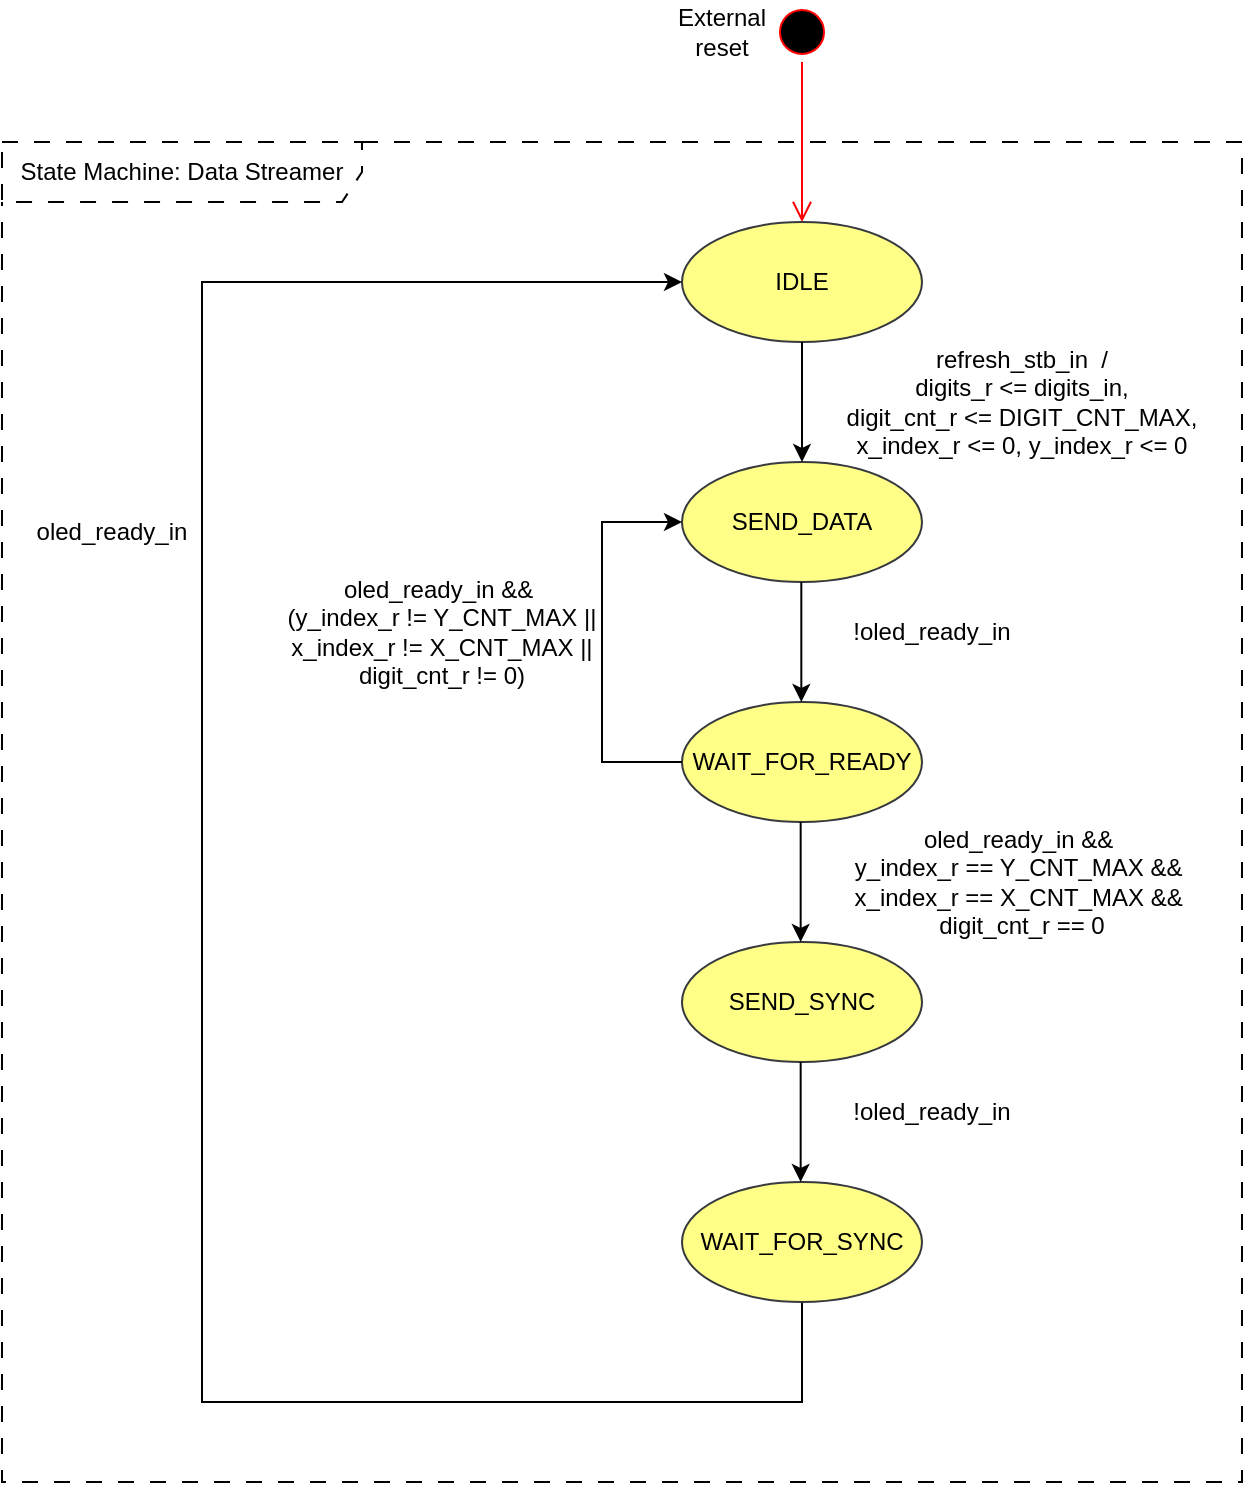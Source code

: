 <mxfile version="24.7.17">
  <diagram name="Page-1" id="fS2TBBuwBfw6XBj3Vpff">
    <mxGraphModel dx="1383" dy="820" grid="1" gridSize="10" guides="1" tooltips="1" connect="1" arrows="1" fold="1" page="1" pageScale="1" pageWidth="1169" pageHeight="827" math="0" shadow="0">
      <root>
        <mxCell id="0" />
        <mxCell id="1" parent="0" />
        <mxCell id="SbbcOOe-M4RnM6OQ8KH8-1" value="" style="ellipse;html=1;shape=startState;fillColor=#000000;strokeColor=#ff0000;" parent="1" vertex="1">
          <mxGeometry x="505" y="20" width="30" height="30" as="geometry" />
        </mxCell>
        <mxCell id="SbbcOOe-M4RnM6OQ8KH8-2" value="" style="edgeStyle=orthogonalEdgeStyle;html=1;verticalAlign=bottom;endArrow=open;endSize=8;strokeColor=#ff0000;rounded=0;" parent="1" source="SbbcOOe-M4RnM6OQ8KH8-1" edge="1">
          <mxGeometry relative="1" as="geometry">
            <mxPoint x="520" y="130" as="targetPoint" />
          </mxGeometry>
        </mxCell>
        <mxCell id="SbbcOOe-M4RnM6OQ8KH8-3" value="SEND_DATA" style="ellipse;whiteSpace=wrap;html=1;fillColor=#ffff88;strokeColor=#36393d;" parent="1" vertex="1">
          <mxGeometry x="460" y="250" width="120" height="60" as="geometry" />
        </mxCell>
        <mxCell id="SbbcOOe-M4RnM6OQ8KH8-4" value="IDLE" style="ellipse;whiteSpace=wrap;html=1;fillColor=#ffff88;strokeColor=#36393d;" parent="1" vertex="1">
          <mxGeometry x="460" y="130" width="120" height="60" as="geometry" />
        </mxCell>
        <mxCell id="SbbcOOe-M4RnM6OQ8KH8-5" value="WAIT_FOR_READY" style="ellipse;whiteSpace=wrap;html=1;fillColor=#ffff88;strokeColor=#36393d;" parent="1" vertex="1">
          <mxGeometry x="460" y="370" width="120" height="60" as="geometry" />
        </mxCell>
        <mxCell id="SbbcOOe-M4RnM6OQ8KH8-6" value="" style="endArrow=classic;html=1;rounded=0;exitX=0.5;exitY=1;exitDx=0;exitDy=0;entryX=0.5;entryY=0;entryDx=0;entryDy=0;" parent="1" source="SbbcOOe-M4RnM6OQ8KH8-4" target="SbbcOOe-M4RnM6OQ8KH8-3" edge="1">
          <mxGeometry width="50" height="50" relative="1" as="geometry">
            <mxPoint x="620" y="300" as="sourcePoint" />
            <mxPoint x="670" y="250" as="targetPoint" />
          </mxGeometry>
        </mxCell>
        <mxCell id="SbbcOOe-M4RnM6OQ8KH8-7" value="" style="endArrow=classic;html=1;rounded=0;exitX=0.5;exitY=1;exitDx=0;exitDy=0;entryX=0.5;entryY=0;entryDx=0;entryDy=0;" parent="1" edge="1">
          <mxGeometry width="50" height="50" relative="1" as="geometry">
            <mxPoint x="519.66" y="310" as="sourcePoint" />
            <mxPoint x="519.66" y="370" as="targetPoint" />
          </mxGeometry>
        </mxCell>
        <mxCell id="SbbcOOe-M4RnM6OQ8KH8-8" value="" style="endArrow=classic;html=1;rounded=0;exitX=0.5;exitY=1;exitDx=0;exitDy=0;entryX=0;entryY=0.5;entryDx=0;entryDy=0;" parent="1" target="SbbcOOe-M4RnM6OQ8KH8-4" edge="1" source="Ow-7XZzLv-gYGJ6s3WRC-1">
          <mxGeometry width="50" height="50" relative="1" as="geometry">
            <mxPoint x="519.66" y="430" as="sourcePoint" />
            <mxPoint x="380" y="160" as="targetPoint" />
            <Array as="points">
              <mxPoint x="520" y="720" />
              <mxPoint x="220" y="720" />
              <mxPoint x="220" y="160" />
            </Array>
          </mxGeometry>
        </mxCell>
        <mxCell id="SbbcOOe-M4RnM6OQ8KH8-9" value="refresh_stb_in&amp;nbsp; / &lt;br&gt;digits_r &amp;lt;= digits_in,&lt;div&gt;&lt;span style=&quot;background-color: initial;&quot;&gt;digit_cnt_r &amp;lt;= DIGIT_CNT_MAX,&lt;/span&gt;&lt;/div&gt;&lt;div&gt;&lt;span style=&quot;background-color: initial;&quot;&gt;x_index_r &amp;lt;= 0,&amp;nbsp;&lt;/span&gt;&lt;span style=&quot;background-color: initial;&quot;&gt;y_index_r &amp;lt;= 0&lt;/span&gt;&lt;/div&gt;" style="text;html=1;align=center;verticalAlign=middle;whiteSpace=wrap;rounded=0;" parent="1" vertex="1">
          <mxGeometry x="520" y="190" width="220" height="60" as="geometry" />
        </mxCell>
        <mxCell id="SbbcOOe-M4RnM6OQ8KH8-10" value="!oled_ready_in" style="text;html=1;align=center;verticalAlign=middle;whiteSpace=wrap;rounded=0;" parent="1" vertex="1">
          <mxGeometry x="520" y="320" width="130" height="30" as="geometry" />
        </mxCell>
        <mxCell id="SbbcOOe-M4RnM6OQ8KH8-11" value="oled_ready_in" style="text;html=1;align=center;verticalAlign=middle;whiteSpace=wrap;rounded=0;" parent="1" vertex="1">
          <mxGeometry x="130" y="260" width="90" height="50" as="geometry" />
        </mxCell>
        <mxCell id="SbbcOOe-M4RnM6OQ8KH8-12" value="State Machine: Data Streamer" style="shape=umlFrame;whiteSpace=wrap;html=1;pointerEvents=0;width=180;height=30;fillColor=none;dashed=1;dashPattern=8 8;" parent="1" vertex="1">
          <mxGeometry x="120" y="90" width="620" height="670" as="geometry" />
        </mxCell>
        <mxCell id="SbbcOOe-M4RnM6OQ8KH8-13" value="External reset" style="text;html=1;align=center;verticalAlign=middle;whiteSpace=wrap;rounded=0;" parent="1" vertex="1">
          <mxGeometry x="450" y="20" width="60" height="30" as="geometry" />
        </mxCell>
        <mxCell id="Ow-7XZzLv-gYGJ6s3WRC-1" value="WAIT_FOR_SYNC" style="ellipse;whiteSpace=wrap;html=1;fillColor=#ffff88;strokeColor=#36393d;" vertex="1" parent="1">
          <mxGeometry x="460" y="610" width="120" height="60" as="geometry" />
        </mxCell>
        <mxCell id="Ow-7XZzLv-gYGJ6s3WRC-2" value="SEND_SYNC" style="ellipse;whiteSpace=wrap;html=1;fillColor=#ffff88;strokeColor=#36393d;" vertex="1" parent="1">
          <mxGeometry x="460" y="490" width="120" height="60" as="geometry" />
        </mxCell>
        <mxCell id="Ow-7XZzLv-gYGJ6s3WRC-3" value="" style="endArrow=classic;html=1;rounded=0;exitX=0.5;exitY=1;exitDx=0;exitDy=0;entryX=0.5;entryY=0;entryDx=0;entryDy=0;" edge="1" parent="1">
          <mxGeometry width="50" height="50" relative="1" as="geometry">
            <mxPoint x="519.33" y="430" as="sourcePoint" />
            <mxPoint x="519.33" y="490" as="targetPoint" />
          </mxGeometry>
        </mxCell>
        <mxCell id="Ow-7XZzLv-gYGJ6s3WRC-4" value="" style="endArrow=classic;html=1;rounded=0;exitX=0.5;exitY=1;exitDx=0;exitDy=0;entryX=0.5;entryY=0;entryDx=0;entryDy=0;" edge="1" parent="1">
          <mxGeometry width="50" height="50" relative="1" as="geometry">
            <mxPoint x="519.33" y="550" as="sourcePoint" />
            <mxPoint x="519.33" y="610" as="targetPoint" />
          </mxGeometry>
        </mxCell>
        <mxCell id="Ow-7XZzLv-gYGJ6s3WRC-5" value="" style="endArrow=classic;html=1;rounded=0;exitX=0;exitY=0.5;exitDx=0;exitDy=0;entryX=0;entryY=0.5;entryDx=0;entryDy=0;" edge="1" parent="1" source="SbbcOOe-M4RnM6OQ8KH8-5" target="SbbcOOe-M4RnM6OQ8KH8-3">
          <mxGeometry width="50" height="50" relative="1" as="geometry">
            <mxPoint x="529.33" y="440" as="sourcePoint" />
            <mxPoint x="529.33" y="500" as="targetPoint" />
            <Array as="points">
              <mxPoint x="420" y="400" />
              <mxPoint x="420" y="280" />
            </Array>
          </mxGeometry>
        </mxCell>
        <mxCell id="Ow-7XZzLv-gYGJ6s3WRC-6" value="oled_ready_in &amp;amp;&amp;amp;&amp;nbsp;&lt;div&gt;y_index_r == Y_CNT_MAX &amp;amp;&amp;amp;&amp;nbsp;&lt;/div&gt;&lt;div&gt;x_index_r == X_CNT_MAX &amp;amp;&amp;amp;&amp;nbsp;&lt;/div&gt;&lt;div&gt;digit_cnt_r == 0&lt;/div&gt;" style="text;html=1;align=center;verticalAlign=middle;whiteSpace=wrap;rounded=0;" vertex="1" parent="1">
          <mxGeometry x="520" y="430" width="220" height="60" as="geometry" />
        </mxCell>
        <mxCell id="Ow-7XZzLv-gYGJ6s3WRC-7" value="!oled_ready_in" style="text;html=1;align=center;verticalAlign=middle;whiteSpace=wrap;rounded=0;" vertex="1" parent="1">
          <mxGeometry x="520" y="560" width="130" height="30" as="geometry" />
        </mxCell>
        <mxCell id="Ow-7XZzLv-gYGJ6s3WRC-8" value="&lt;div&gt;oled_ready_in &amp;amp;&amp;amp;&amp;nbsp;&lt;/div&gt;&lt;div&gt;(y_index_r != Y_CNT_MAX ||&lt;/div&gt;&lt;div&gt;x_index_r != X_CNT_MAX ||&lt;/div&gt;&lt;div&gt;digit_cnt_r != 0)&lt;/div&gt;" style="text;html=1;align=center;verticalAlign=middle;whiteSpace=wrap;rounded=0;" vertex="1" parent="1">
          <mxGeometry x="230" y="305" width="220" height="60" as="geometry" />
        </mxCell>
      </root>
    </mxGraphModel>
  </diagram>
</mxfile>
